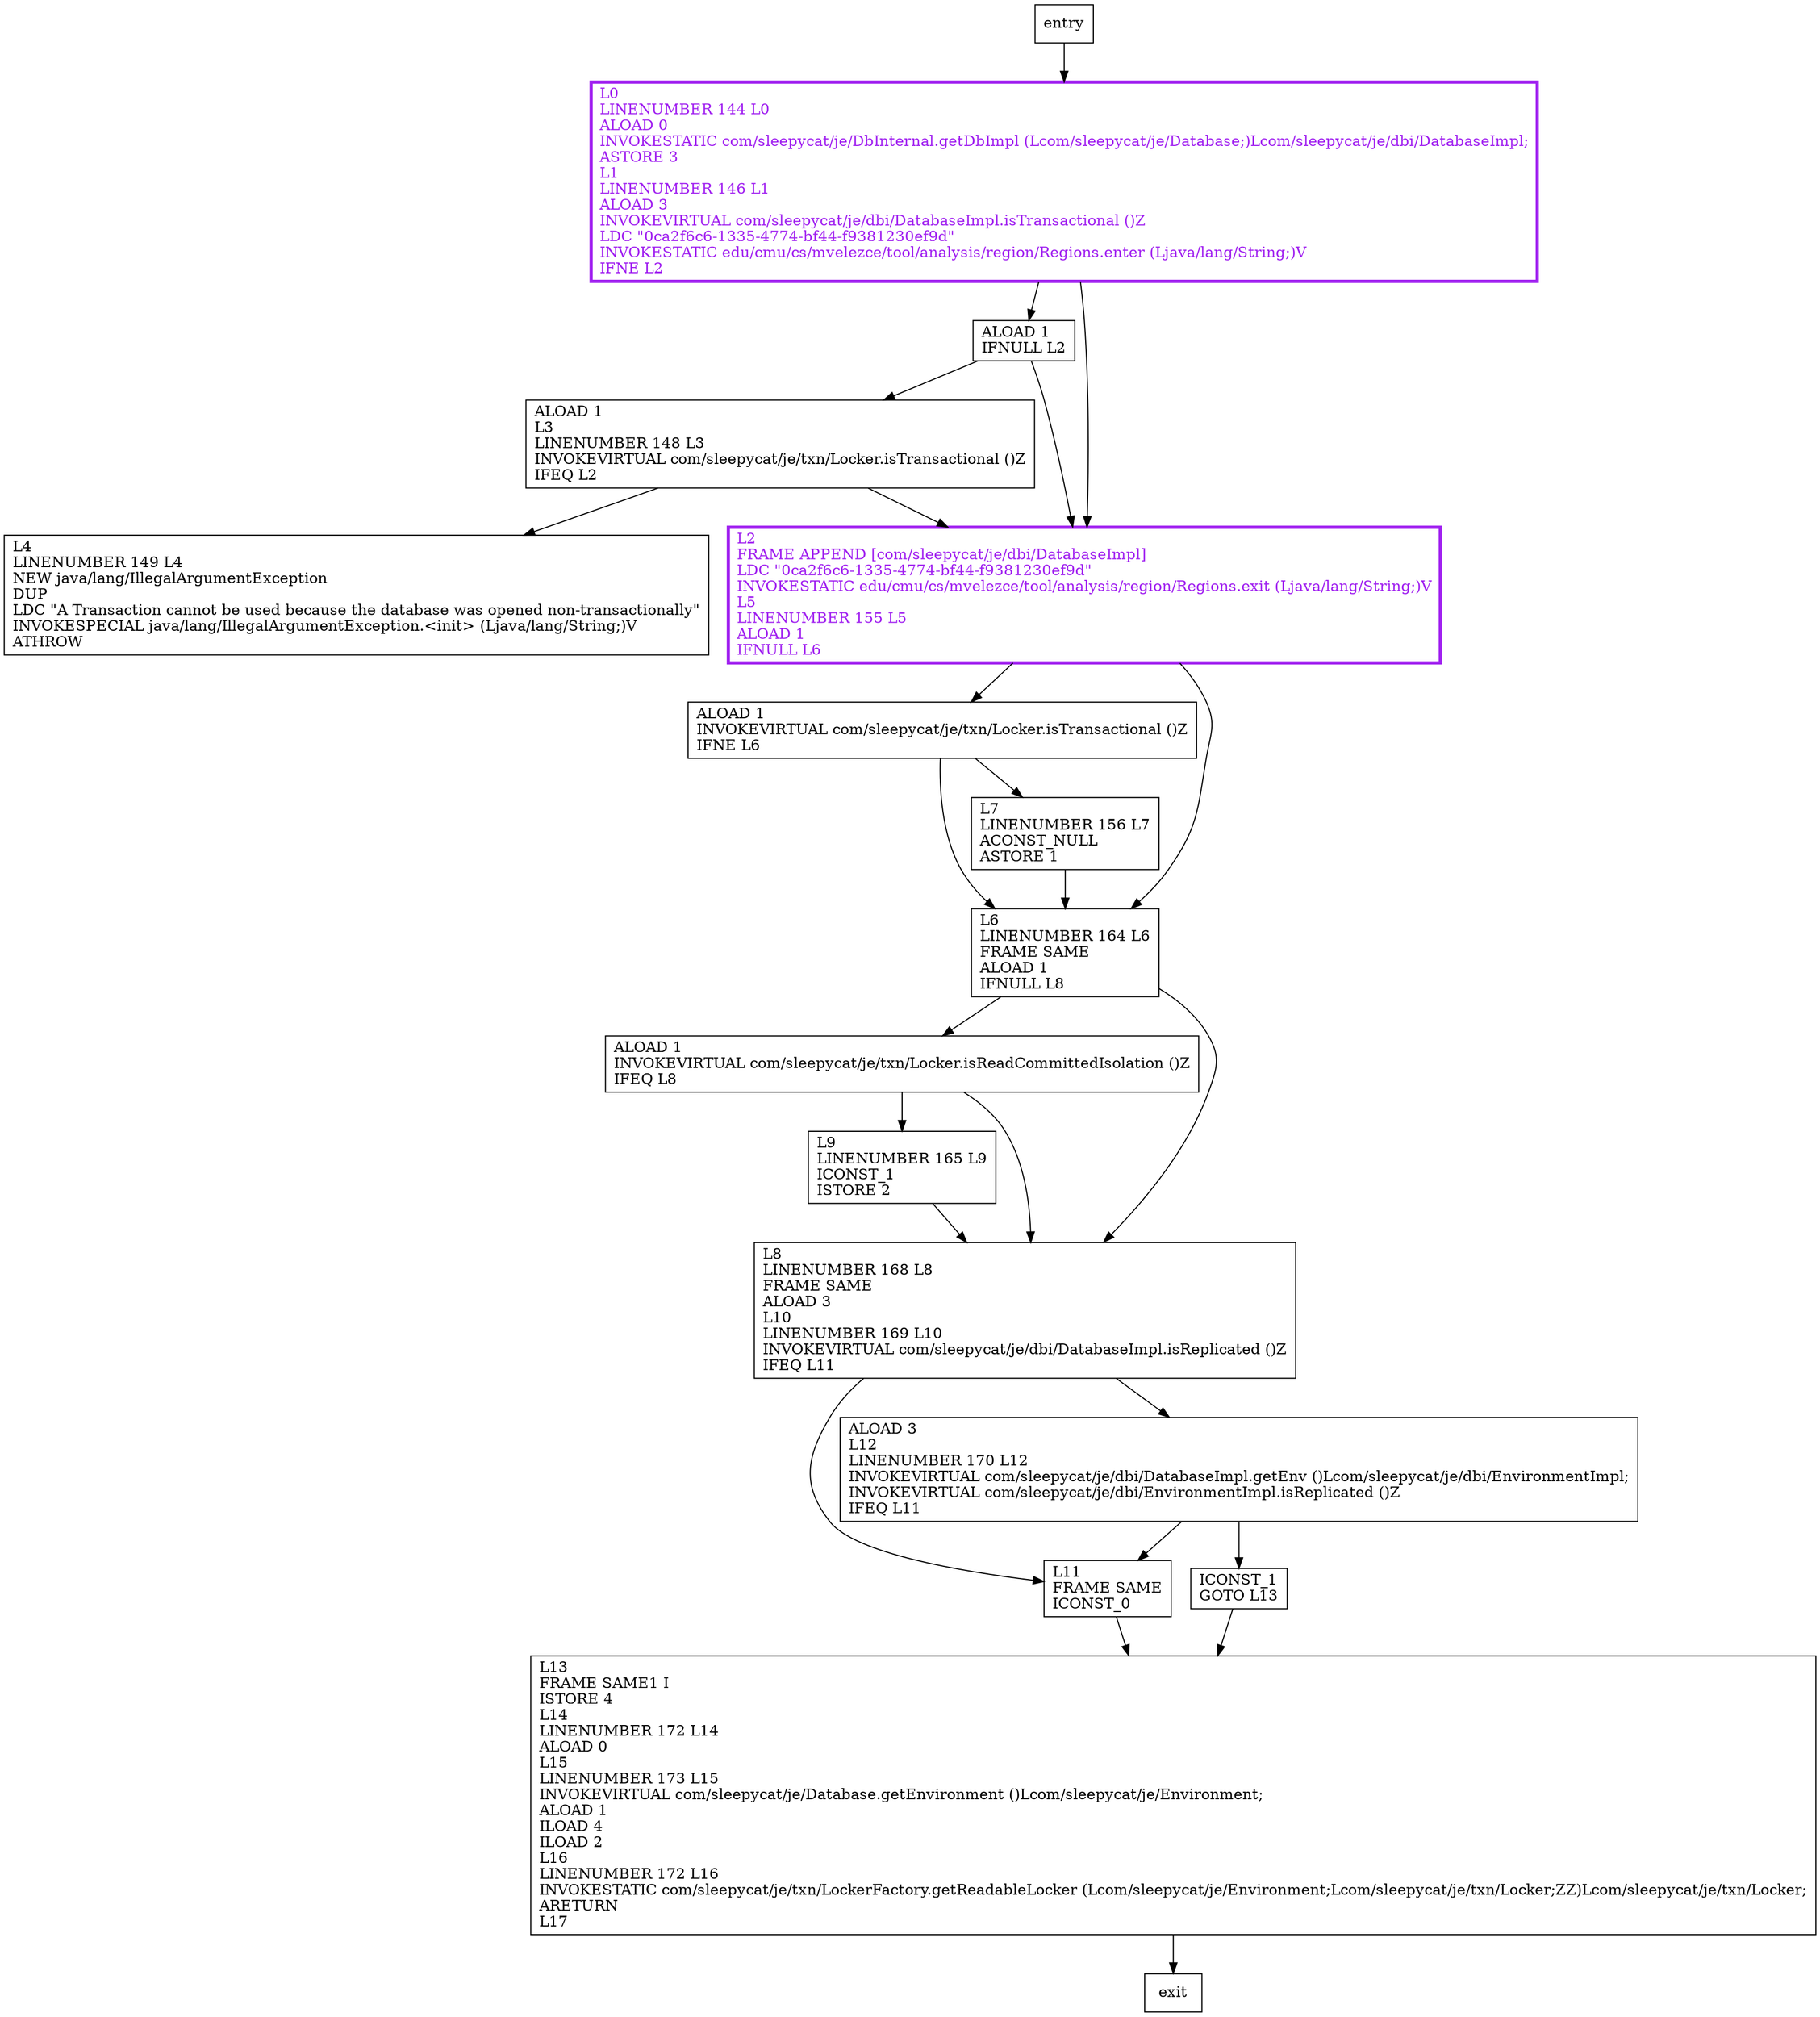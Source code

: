 digraph getReadableLocker {
node [shape=record];
1878108353 [label="L7\lLINENUMBER 156 L7\lACONST_NULL\lASTORE 1\l"];
1052113865 [label="ALOAD 1\lL3\lLINENUMBER 148 L3\lINVOKEVIRTUAL com/sleepycat/je/txn/Locker.isTransactional ()Z\lIFEQ L2\l"];
1483956258 [label="ALOAD 1\lIFNULL L2\l"];
876444517 [label="ALOAD 1\lINVOKEVIRTUAL com/sleepycat/je/txn/Locker.isReadCommittedIsolation ()Z\lIFEQ L8\l"];
1946171574 [label="ICONST_1\lGOTO L13\l"];
1116011488 [label="L11\lFRAME SAME\lICONST_0\l"];
1241140454 [label="L13\lFRAME SAME1 I\lISTORE 4\lL14\lLINENUMBER 172 L14\lALOAD 0\lL15\lLINENUMBER 173 L15\lINVOKEVIRTUAL com/sleepycat/je/Database.getEnvironment ()Lcom/sleepycat/je/Environment;\lALOAD 1\lILOAD 4\lILOAD 2\lL16\lLINENUMBER 172 L16\lINVOKESTATIC com/sleepycat/je/txn/LockerFactory.getReadableLocker (Lcom/sleepycat/je/Environment;Lcom/sleepycat/je/txn/Locker;ZZ)Lcom/sleepycat/je/txn/Locker;\lARETURN\lL17\l"];
2118930089 [label="L2\lFRAME APPEND [com/sleepycat/je/dbi/DatabaseImpl]\lLDC \"0ca2f6c6-1335-4774-bf44-f9381230ef9d\"\lINVOKESTATIC edu/cmu/cs/mvelezce/tool/analysis/region/Regions.exit (Ljava/lang/String;)V\lL5\lLINENUMBER 155 L5\lALOAD 1\lIFNULL L6\l"];
317831300 [label="L0\lLINENUMBER 144 L0\lALOAD 0\lINVOKESTATIC com/sleepycat/je/DbInternal.getDbImpl (Lcom/sleepycat/je/Database;)Lcom/sleepycat/je/dbi/DatabaseImpl;\lASTORE 3\lL1\lLINENUMBER 146 L1\lALOAD 3\lINVOKEVIRTUAL com/sleepycat/je/dbi/DatabaseImpl.isTransactional ()Z\lLDC \"0ca2f6c6-1335-4774-bf44-f9381230ef9d\"\lINVOKESTATIC edu/cmu/cs/mvelezce/tool/analysis/region/Regions.enter (Ljava/lang/String;)V\lIFNE L2\l"];
1027238559 [label="ALOAD 1\lINVOKEVIRTUAL com/sleepycat/je/txn/Locker.isTransactional ()Z\lIFNE L6\l"];
564084995 [label="L4\lLINENUMBER 149 L4\lNEW java/lang/IllegalArgumentException\lDUP\lLDC \"A Transaction cannot be used because the database was opened non-transactionally\"\lINVOKESPECIAL java/lang/IllegalArgumentException.\<init\> (Ljava/lang/String;)V\lATHROW\l"];
490560881 [label="ALOAD 3\lL12\lLINENUMBER 170 L12\lINVOKEVIRTUAL com/sleepycat/je/dbi/DatabaseImpl.getEnv ()Lcom/sleepycat/je/dbi/EnvironmentImpl;\lINVOKEVIRTUAL com/sleepycat/je/dbi/EnvironmentImpl.isReplicated ()Z\lIFEQ L11\l"];
2123067242 [label="L6\lLINENUMBER 164 L6\lFRAME SAME\lALOAD 1\lIFNULL L8\l"];
1522373103 [label="L8\lLINENUMBER 168 L8\lFRAME SAME\lALOAD 3\lL10\lLINENUMBER 169 L10\lINVOKEVIRTUAL com/sleepycat/je/dbi/DatabaseImpl.isReplicated ()Z\lIFEQ L11\l"];
2145932781 [label="L9\lLINENUMBER 165 L9\lICONST_1\lISTORE 2\l"];
entry;
exit;
1878108353 -> 2123067242;
1052113865 -> 2118930089;
1052113865 -> 564084995;
1483956258 -> 2118930089;
1483956258 -> 1052113865;
876444517 -> 1522373103;
876444517 -> 2145932781;
1946171574 -> 1241140454;
1116011488 -> 1241140454;
1241140454 -> exit;
2118930089 -> 1027238559;
2118930089 -> 2123067242;
entry -> 317831300;
317831300 -> 2118930089;
317831300 -> 1483956258;
1027238559 -> 1878108353;
1027238559 -> 2123067242;
490560881 -> 1946171574;
490560881 -> 1116011488;
2123067242 -> 876444517;
2123067242 -> 1522373103;
1522373103 -> 490560881;
1522373103 -> 1116011488;
2145932781 -> 1522373103;
2118930089[fontcolor="purple", penwidth=3, color="purple"];
317831300[fontcolor="purple", penwidth=3, color="purple"];
}
